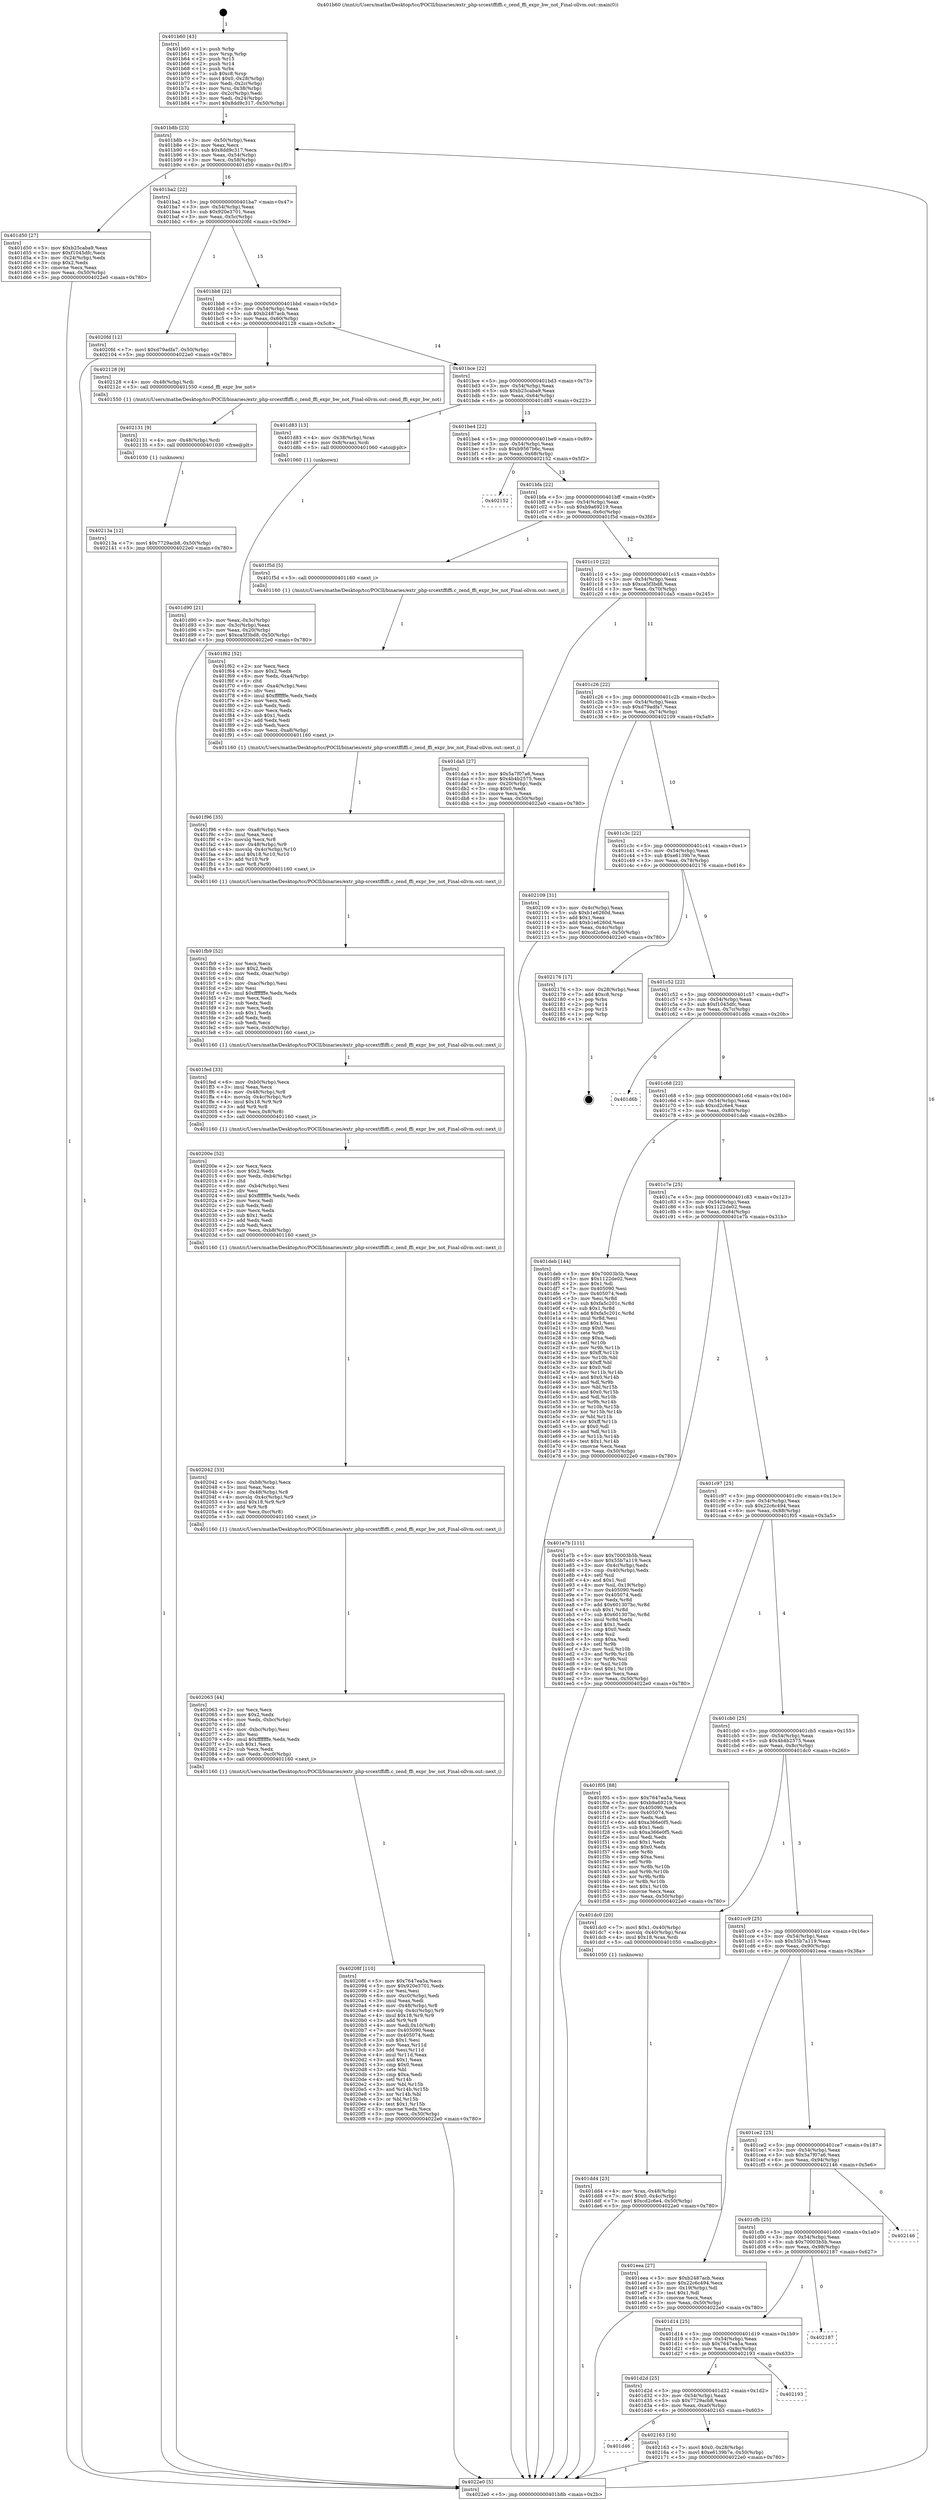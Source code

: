 digraph "0x401b60" {
  label = "0x401b60 (/mnt/c/Users/mathe/Desktop/tcc/POCII/binaries/extr_php-srcextffiffi.c_zend_ffi_expr_bw_not_Final-ollvm.out::main(0))"
  labelloc = "t"
  node[shape=record]

  Entry [label="",width=0.3,height=0.3,shape=circle,fillcolor=black,style=filled]
  "0x401b8b" [label="{
     0x401b8b [23]\l
     | [instrs]\l
     &nbsp;&nbsp;0x401b8b \<+3\>: mov -0x50(%rbp),%eax\l
     &nbsp;&nbsp;0x401b8e \<+2\>: mov %eax,%ecx\l
     &nbsp;&nbsp;0x401b90 \<+6\>: sub $0x8dd9c317,%ecx\l
     &nbsp;&nbsp;0x401b96 \<+3\>: mov %eax,-0x54(%rbp)\l
     &nbsp;&nbsp;0x401b99 \<+3\>: mov %ecx,-0x58(%rbp)\l
     &nbsp;&nbsp;0x401b9c \<+6\>: je 0000000000401d50 \<main+0x1f0\>\l
  }"]
  "0x401d50" [label="{
     0x401d50 [27]\l
     | [instrs]\l
     &nbsp;&nbsp;0x401d50 \<+5\>: mov $0xb25caba9,%eax\l
     &nbsp;&nbsp;0x401d55 \<+5\>: mov $0xf1045dfc,%ecx\l
     &nbsp;&nbsp;0x401d5a \<+3\>: mov -0x24(%rbp),%edx\l
     &nbsp;&nbsp;0x401d5d \<+3\>: cmp $0x2,%edx\l
     &nbsp;&nbsp;0x401d60 \<+3\>: cmovne %ecx,%eax\l
     &nbsp;&nbsp;0x401d63 \<+3\>: mov %eax,-0x50(%rbp)\l
     &nbsp;&nbsp;0x401d66 \<+5\>: jmp 00000000004022e0 \<main+0x780\>\l
  }"]
  "0x401ba2" [label="{
     0x401ba2 [22]\l
     | [instrs]\l
     &nbsp;&nbsp;0x401ba2 \<+5\>: jmp 0000000000401ba7 \<main+0x47\>\l
     &nbsp;&nbsp;0x401ba7 \<+3\>: mov -0x54(%rbp),%eax\l
     &nbsp;&nbsp;0x401baa \<+5\>: sub $0x920e3701,%eax\l
     &nbsp;&nbsp;0x401baf \<+3\>: mov %eax,-0x5c(%rbp)\l
     &nbsp;&nbsp;0x401bb2 \<+6\>: je 00000000004020fd \<main+0x59d\>\l
  }"]
  "0x4022e0" [label="{
     0x4022e0 [5]\l
     | [instrs]\l
     &nbsp;&nbsp;0x4022e0 \<+5\>: jmp 0000000000401b8b \<main+0x2b\>\l
  }"]
  "0x401b60" [label="{
     0x401b60 [43]\l
     | [instrs]\l
     &nbsp;&nbsp;0x401b60 \<+1\>: push %rbp\l
     &nbsp;&nbsp;0x401b61 \<+3\>: mov %rsp,%rbp\l
     &nbsp;&nbsp;0x401b64 \<+2\>: push %r15\l
     &nbsp;&nbsp;0x401b66 \<+2\>: push %r14\l
     &nbsp;&nbsp;0x401b68 \<+1\>: push %rbx\l
     &nbsp;&nbsp;0x401b69 \<+7\>: sub $0xc8,%rsp\l
     &nbsp;&nbsp;0x401b70 \<+7\>: movl $0x0,-0x28(%rbp)\l
     &nbsp;&nbsp;0x401b77 \<+3\>: mov %edi,-0x2c(%rbp)\l
     &nbsp;&nbsp;0x401b7a \<+4\>: mov %rsi,-0x38(%rbp)\l
     &nbsp;&nbsp;0x401b7e \<+3\>: mov -0x2c(%rbp),%edi\l
     &nbsp;&nbsp;0x401b81 \<+3\>: mov %edi,-0x24(%rbp)\l
     &nbsp;&nbsp;0x401b84 \<+7\>: movl $0x8dd9c317,-0x50(%rbp)\l
  }"]
  Exit [label="",width=0.3,height=0.3,shape=circle,fillcolor=black,style=filled,peripheries=2]
  "0x4020fd" [label="{
     0x4020fd [12]\l
     | [instrs]\l
     &nbsp;&nbsp;0x4020fd \<+7\>: movl $0xd79adfa7,-0x50(%rbp)\l
     &nbsp;&nbsp;0x402104 \<+5\>: jmp 00000000004022e0 \<main+0x780\>\l
  }"]
  "0x401bb8" [label="{
     0x401bb8 [22]\l
     | [instrs]\l
     &nbsp;&nbsp;0x401bb8 \<+5\>: jmp 0000000000401bbd \<main+0x5d\>\l
     &nbsp;&nbsp;0x401bbd \<+3\>: mov -0x54(%rbp),%eax\l
     &nbsp;&nbsp;0x401bc0 \<+5\>: sub $0xb2487acb,%eax\l
     &nbsp;&nbsp;0x401bc5 \<+3\>: mov %eax,-0x60(%rbp)\l
     &nbsp;&nbsp;0x401bc8 \<+6\>: je 0000000000402128 \<main+0x5c8\>\l
  }"]
  "0x401d46" [label="{
     0x401d46\l
  }", style=dashed]
  "0x402128" [label="{
     0x402128 [9]\l
     | [instrs]\l
     &nbsp;&nbsp;0x402128 \<+4\>: mov -0x48(%rbp),%rdi\l
     &nbsp;&nbsp;0x40212c \<+5\>: call 0000000000401550 \<zend_ffi_expr_bw_not\>\l
     | [calls]\l
     &nbsp;&nbsp;0x401550 \{1\} (/mnt/c/Users/mathe/Desktop/tcc/POCII/binaries/extr_php-srcextffiffi.c_zend_ffi_expr_bw_not_Final-ollvm.out::zend_ffi_expr_bw_not)\l
  }"]
  "0x401bce" [label="{
     0x401bce [22]\l
     | [instrs]\l
     &nbsp;&nbsp;0x401bce \<+5\>: jmp 0000000000401bd3 \<main+0x73\>\l
     &nbsp;&nbsp;0x401bd3 \<+3\>: mov -0x54(%rbp),%eax\l
     &nbsp;&nbsp;0x401bd6 \<+5\>: sub $0xb25caba9,%eax\l
     &nbsp;&nbsp;0x401bdb \<+3\>: mov %eax,-0x64(%rbp)\l
     &nbsp;&nbsp;0x401bde \<+6\>: je 0000000000401d83 \<main+0x223\>\l
  }"]
  "0x402163" [label="{
     0x402163 [19]\l
     | [instrs]\l
     &nbsp;&nbsp;0x402163 \<+7\>: movl $0x0,-0x28(%rbp)\l
     &nbsp;&nbsp;0x40216a \<+7\>: movl $0xe6139b7e,-0x50(%rbp)\l
     &nbsp;&nbsp;0x402171 \<+5\>: jmp 00000000004022e0 \<main+0x780\>\l
  }"]
  "0x401d83" [label="{
     0x401d83 [13]\l
     | [instrs]\l
     &nbsp;&nbsp;0x401d83 \<+4\>: mov -0x38(%rbp),%rax\l
     &nbsp;&nbsp;0x401d87 \<+4\>: mov 0x8(%rax),%rdi\l
     &nbsp;&nbsp;0x401d8b \<+5\>: call 0000000000401060 \<atoi@plt\>\l
     | [calls]\l
     &nbsp;&nbsp;0x401060 \{1\} (unknown)\l
  }"]
  "0x401be4" [label="{
     0x401be4 [22]\l
     | [instrs]\l
     &nbsp;&nbsp;0x401be4 \<+5\>: jmp 0000000000401be9 \<main+0x89\>\l
     &nbsp;&nbsp;0x401be9 \<+3\>: mov -0x54(%rbp),%eax\l
     &nbsp;&nbsp;0x401bec \<+5\>: sub $0xb9567b6c,%eax\l
     &nbsp;&nbsp;0x401bf1 \<+3\>: mov %eax,-0x68(%rbp)\l
     &nbsp;&nbsp;0x401bf4 \<+6\>: je 0000000000402152 \<main+0x5f2\>\l
  }"]
  "0x401d90" [label="{
     0x401d90 [21]\l
     | [instrs]\l
     &nbsp;&nbsp;0x401d90 \<+3\>: mov %eax,-0x3c(%rbp)\l
     &nbsp;&nbsp;0x401d93 \<+3\>: mov -0x3c(%rbp),%eax\l
     &nbsp;&nbsp;0x401d96 \<+3\>: mov %eax,-0x20(%rbp)\l
     &nbsp;&nbsp;0x401d99 \<+7\>: movl $0xca5f3bd8,-0x50(%rbp)\l
     &nbsp;&nbsp;0x401da0 \<+5\>: jmp 00000000004022e0 \<main+0x780\>\l
  }"]
  "0x401d2d" [label="{
     0x401d2d [25]\l
     | [instrs]\l
     &nbsp;&nbsp;0x401d2d \<+5\>: jmp 0000000000401d32 \<main+0x1d2\>\l
     &nbsp;&nbsp;0x401d32 \<+3\>: mov -0x54(%rbp),%eax\l
     &nbsp;&nbsp;0x401d35 \<+5\>: sub $0x7729acb8,%eax\l
     &nbsp;&nbsp;0x401d3a \<+6\>: mov %eax,-0xa0(%rbp)\l
     &nbsp;&nbsp;0x401d40 \<+6\>: je 0000000000402163 \<main+0x603\>\l
  }"]
  "0x402152" [label="{
     0x402152\l
  }", style=dashed]
  "0x401bfa" [label="{
     0x401bfa [22]\l
     | [instrs]\l
     &nbsp;&nbsp;0x401bfa \<+5\>: jmp 0000000000401bff \<main+0x9f\>\l
     &nbsp;&nbsp;0x401bff \<+3\>: mov -0x54(%rbp),%eax\l
     &nbsp;&nbsp;0x401c02 \<+5\>: sub $0xb9a69219,%eax\l
     &nbsp;&nbsp;0x401c07 \<+3\>: mov %eax,-0x6c(%rbp)\l
     &nbsp;&nbsp;0x401c0a \<+6\>: je 0000000000401f5d \<main+0x3fd\>\l
  }"]
  "0x402193" [label="{
     0x402193\l
  }", style=dashed]
  "0x401f5d" [label="{
     0x401f5d [5]\l
     | [instrs]\l
     &nbsp;&nbsp;0x401f5d \<+5\>: call 0000000000401160 \<next_i\>\l
     | [calls]\l
     &nbsp;&nbsp;0x401160 \{1\} (/mnt/c/Users/mathe/Desktop/tcc/POCII/binaries/extr_php-srcextffiffi.c_zend_ffi_expr_bw_not_Final-ollvm.out::next_i)\l
  }"]
  "0x401c10" [label="{
     0x401c10 [22]\l
     | [instrs]\l
     &nbsp;&nbsp;0x401c10 \<+5\>: jmp 0000000000401c15 \<main+0xb5\>\l
     &nbsp;&nbsp;0x401c15 \<+3\>: mov -0x54(%rbp),%eax\l
     &nbsp;&nbsp;0x401c18 \<+5\>: sub $0xca5f3bd8,%eax\l
     &nbsp;&nbsp;0x401c1d \<+3\>: mov %eax,-0x70(%rbp)\l
     &nbsp;&nbsp;0x401c20 \<+6\>: je 0000000000401da5 \<main+0x245\>\l
  }"]
  "0x401d14" [label="{
     0x401d14 [25]\l
     | [instrs]\l
     &nbsp;&nbsp;0x401d14 \<+5\>: jmp 0000000000401d19 \<main+0x1b9\>\l
     &nbsp;&nbsp;0x401d19 \<+3\>: mov -0x54(%rbp),%eax\l
     &nbsp;&nbsp;0x401d1c \<+5\>: sub $0x7647ea5a,%eax\l
     &nbsp;&nbsp;0x401d21 \<+6\>: mov %eax,-0x9c(%rbp)\l
     &nbsp;&nbsp;0x401d27 \<+6\>: je 0000000000402193 \<main+0x633\>\l
  }"]
  "0x401da5" [label="{
     0x401da5 [27]\l
     | [instrs]\l
     &nbsp;&nbsp;0x401da5 \<+5\>: mov $0x5a7f07a6,%eax\l
     &nbsp;&nbsp;0x401daa \<+5\>: mov $0x4b4b2575,%ecx\l
     &nbsp;&nbsp;0x401daf \<+3\>: mov -0x20(%rbp),%edx\l
     &nbsp;&nbsp;0x401db2 \<+3\>: cmp $0x0,%edx\l
     &nbsp;&nbsp;0x401db5 \<+3\>: cmove %ecx,%eax\l
     &nbsp;&nbsp;0x401db8 \<+3\>: mov %eax,-0x50(%rbp)\l
     &nbsp;&nbsp;0x401dbb \<+5\>: jmp 00000000004022e0 \<main+0x780\>\l
  }"]
  "0x401c26" [label="{
     0x401c26 [22]\l
     | [instrs]\l
     &nbsp;&nbsp;0x401c26 \<+5\>: jmp 0000000000401c2b \<main+0xcb\>\l
     &nbsp;&nbsp;0x401c2b \<+3\>: mov -0x54(%rbp),%eax\l
     &nbsp;&nbsp;0x401c2e \<+5\>: sub $0xd79adfa7,%eax\l
     &nbsp;&nbsp;0x401c33 \<+3\>: mov %eax,-0x74(%rbp)\l
     &nbsp;&nbsp;0x401c36 \<+6\>: je 0000000000402109 \<main+0x5a9\>\l
  }"]
  "0x402187" [label="{
     0x402187\l
  }", style=dashed]
  "0x402109" [label="{
     0x402109 [31]\l
     | [instrs]\l
     &nbsp;&nbsp;0x402109 \<+3\>: mov -0x4c(%rbp),%eax\l
     &nbsp;&nbsp;0x40210c \<+5\>: sub $0xb1e6260d,%eax\l
     &nbsp;&nbsp;0x402111 \<+3\>: add $0x1,%eax\l
     &nbsp;&nbsp;0x402114 \<+5\>: add $0xb1e6260d,%eax\l
     &nbsp;&nbsp;0x402119 \<+3\>: mov %eax,-0x4c(%rbp)\l
     &nbsp;&nbsp;0x40211c \<+7\>: movl $0xcd2c6e4,-0x50(%rbp)\l
     &nbsp;&nbsp;0x402123 \<+5\>: jmp 00000000004022e0 \<main+0x780\>\l
  }"]
  "0x401c3c" [label="{
     0x401c3c [22]\l
     | [instrs]\l
     &nbsp;&nbsp;0x401c3c \<+5\>: jmp 0000000000401c41 \<main+0xe1\>\l
     &nbsp;&nbsp;0x401c41 \<+3\>: mov -0x54(%rbp),%eax\l
     &nbsp;&nbsp;0x401c44 \<+5\>: sub $0xe6139b7e,%eax\l
     &nbsp;&nbsp;0x401c49 \<+3\>: mov %eax,-0x78(%rbp)\l
     &nbsp;&nbsp;0x401c4c \<+6\>: je 0000000000402176 \<main+0x616\>\l
  }"]
  "0x401cfb" [label="{
     0x401cfb [25]\l
     | [instrs]\l
     &nbsp;&nbsp;0x401cfb \<+5\>: jmp 0000000000401d00 \<main+0x1a0\>\l
     &nbsp;&nbsp;0x401d00 \<+3\>: mov -0x54(%rbp),%eax\l
     &nbsp;&nbsp;0x401d03 \<+5\>: sub $0x70003b5b,%eax\l
     &nbsp;&nbsp;0x401d08 \<+6\>: mov %eax,-0x98(%rbp)\l
     &nbsp;&nbsp;0x401d0e \<+6\>: je 0000000000402187 \<main+0x627\>\l
  }"]
  "0x402176" [label="{
     0x402176 [17]\l
     | [instrs]\l
     &nbsp;&nbsp;0x402176 \<+3\>: mov -0x28(%rbp),%eax\l
     &nbsp;&nbsp;0x402179 \<+7\>: add $0xc8,%rsp\l
     &nbsp;&nbsp;0x402180 \<+1\>: pop %rbx\l
     &nbsp;&nbsp;0x402181 \<+2\>: pop %r14\l
     &nbsp;&nbsp;0x402183 \<+2\>: pop %r15\l
     &nbsp;&nbsp;0x402185 \<+1\>: pop %rbp\l
     &nbsp;&nbsp;0x402186 \<+1\>: ret\l
  }"]
  "0x401c52" [label="{
     0x401c52 [22]\l
     | [instrs]\l
     &nbsp;&nbsp;0x401c52 \<+5\>: jmp 0000000000401c57 \<main+0xf7\>\l
     &nbsp;&nbsp;0x401c57 \<+3\>: mov -0x54(%rbp),%eax\l
     &nbsp;&nbsp;0x401c5a \<+5\>: sub $0xf1045dfc,%eax\l
     &nbsp;&nbsp;0x401c5f \<+3\>: mov %eax,-0x7c(%rbp)\l
     &nbsp;&nbsp;0x401c62 \<+6\>: je 0000000000401d6b \<main+0x20b\>\l
  }"]
  "0x402146" [label="{
     0x402146\l
  }", style=dashed]
  "0x401d6b" [label="{
     0x401d6b\l
  }", style=dashed]
  "0x401c68" [label="{
     0x401c68 [22]\l
     | [instrs]\l
     &nbsp;&nbsp;0x401c68 \<+5\>: jmp 0000000000401c6d \<main+0x10d\>\l
     &nbsp;&nbsp;0x401c6d \<+3\>: mov -0x54(%rbp),%eax\l
     &nbsp;&nbsp;0x401c70 \<+5\>: sub $0xcd2c6e4,%eax\l
     &nbsp;&nbsp;0x401c75 \<+3\>: mov %eax,-0x80(%rbp)\l
     &nbsp;&nbsp;0x401c78 \<+6\>: je 0000000000401deb \<main+0x28b\>\l
  }"]
  "0x40213a" [label="{
     0x40213a [12]\l
     | [instrs]\l
     &nbsp;&nbsp;0x40213a \<+7\>: movl $0x7729acb8,-0x50(%rbp)\l
     &nbsp;&nbsp;0x402141 \<+5\>: jmp 00000000004022e0 \<main+0x780\>\l
  }"]
  "0x401deb" [label="{
     0x401deb [144]\l
     | [instrs]\l
     &nbsp;&nbsp;0x401deb \<+5\>: mov $0x70003b5b,%eax\l
     &nbsp;&nbsp;0x401df0 \<+5\>: mov $0x1122de02,%ecx\l
     &nbsp;&nbsp;0x401df5 \<+2\>: mov $0x1,%dl\l
     &nbsp;&nbsp;0x401df7 \<+7\>: mov 0x405090,%esi\l
     &nbsp;&nbsp;0x401dfe \<+7\>: mov 0x405074,%edi\l
     &nbsp;&nbsp;0x401e05 \<+3\>: mov %esi,%r8d\l
     &nbsp;&nbsp;0x401e08 \<+7\>: sub $0xfa5c201c,%r8d\l
     &nbsp;&nbsp;0x401e0f \<+4\>: sub $0x1,%r8d\l
     &nbsp;&nbsp;0x401e13 \<+7\>: add $0xfa5c201c,%r8d\l
     &nbsp;&nbsp;0x401e1a \<+4\>: imul %r8d,%esi\l
     &nbsp;&nbsp;0x401e1e \<+3\>: and $0x1,%esi\l
     &nbsp;&nbsp;0x401e21 \<+3\>: cmp $0x0,%esi\l
     &nbsp;&nbsp;0x401e24 \<+4\>: sete %r9b\l
     &nbsp;&nbsp;0x401e28 \<+3\>: cmp $0xa,%edi\l
     &nbsp;&nbsp;0x401e2b \<+4\>: setl %r10b\l
     &nbsp;&nbsp;0x401e2f \<+3\>: mov %r9b,%r11b\l
     &nbsp;&nbsp;0x401e32 \<+4\>: xor $0xff,%r11b\l
     &nbsp;&nbsp;0x401e36 \<+3\>: mov %r10b,%bl\l
     &nbsp;&nbsp;0x401e39 \<+3\>: xor $0xff,%bl\l
     &nbsp;&nbsp;0x401e3c \<+3\>: xor $0x0,%dl\l
     &nbsp;&nbsp;0x401e3f \<+3\>: mov %r11b,%r14b\l
     &nbsp;&nbsp;0x401e42 \<+4\>: and $0x0,%r14b\l
     &nbsp;&nbsp;0x401e46 \<+3\>: and %dl,%r9b\l
     &nbsp;&nbsp;0x401e49 \<+3\>: mov %bl,%r15b\l
     &nbsp;&nbsp;0x401e4c \<+4\>: and $0x0,%r15b\l
     &nbsp;&nbsp;0x401e50 \<+3\>: and %dl,%r10b\l
     &nbsp;&nbsp;0x401e53 \<+3\>: or %r9b,%r14b\l
     &nbsp;&nbsp;0x401e56 \<+3\>: or %r10b,%r15b\l
     &nbsp;&nbsp;0x401e59 \<+3\>: xor %r15b,%r14b\l
     &nbsp;&nbsp;0x401e5c \<+3\>: or %bl,%r11b\l
     &nbsp;&nbsp;0x401e5f \<+4\>: xor $0xff,%r11b\l
     &nbsp;&nbsp;0x401e63 \<+3\>: or $0x0,%dl\l
     &nbsp;&nbsp;0x401e66 \<+3\>: and %dl,%r11b\l
     &nbsp;&nbsp;0x401e69 \<+3\>: or %r11b,%r14b\l
     &nbsp;&nbsp;0x401e6c \<+4\>: test $0x1,%r14b\l
     &nbsp;&nbsp;0x401e70 \<+3\>: cmovne %ecx,%eax\l
     &nbsp;&nbsp;0x401e73 \<+3\>: mov %eax,-0x50(%rbp)\l
     &nbsp;&nbsp;0x401e76 \<+5\>: jmp 00000000004022e0 \<main+0x780\>\l
  }"]
  "0x401c7e" [label="{
     0x401c7e [25]\l
     | [instrs]\l
     &nbsp;&nbsp;0x401c7e \<+5\>: jmp 0000000000401c83 \<main+0x123\>\l
     &nbsp;&nbsp;0x401c83 \<+3\>: mov -0x54(%rbp),%eax\l
     &nbsp;&nbsp;0x401c86 \<+5\>: sub $0x1122de02,%eax\l
     &nbsp;&nbsp;0x401c8b \<+6\>: mov %eax,-0x84(%rbp)\l
     &nbsp;&nbsp;0x401c91 \<+6\>: je 0000000000401e7b \<main+0x31b\>\l
  }"]
  "0x402131" [label="{
     0x402131 [9]\l
     | [instrs]\l
     &nbsp;&nbsp;0x402131 \<+4\>: mov -0x48(%rbp),%rdi\l
     &nbsp;&nbsp;0x402135 \<+5\>: call 0000000000401030 \<free@plt\>\l
     | [calls]\l
     &nbsp;&nbsp;0x401030 \{1\} (unknown)\l
  }"]
  "0x401e7b" [label="{
     0x401e7b [111]\l
     | [instrs]\l
     &nbsp;&nbsp;0x401e7b \<+5\>: mov $0x70003b5b,%eax\l
     &nbsp;&nbsp;0x401e80 \<+5\>: mov $0x55b7a119,%ecx\l
     &nbsp;&nbsp;0x401e85 \<+3\>: mov -0x4c(%rbp),%edx\l
     &nbsp;&nbsp;0x401e88 \<+3\>: cmp -0x40(%rbp),%edx\l
     &nbsp;&nbsp;0x401e8b \<+4\>: setl %sil\l
     &nbsp;&nbsp;0x401e8f \<+4\>: and $0x1,%sil\l
     &nbsp;&nbsp;0x401e93 \<+4\>: mov %sil,-0x19(%rbp)\l
     &nbsp;&nbsp;0x401e97 \<+7\>: mov 0x405090,%edx\l
     &nbsp;&nbsp;0x401e9e \<+7\>: mov 0x405074,%edi\l
     &nbsp;&nbsp;0x401ea5 \<+3\>: mov %edx,%r8d\l
     &nbsp;&nbsp;0x401ea8 \<+7\>: add $0x601307bc,%r8d\l
     &nbsp;&nbsp;0x401eaf \<+4\>: sub $0x1,%r8d\l
     &nbsp;&nbsp;0x401eb3 \<+7\>: sub $0x601307bc,%r8d\l
     &nbsp;&nbsp;0x401eba \<+4\>: imul %r8d,%edx\l
     &nbsp;&nbsp;0x401ebe \<+3\>: and $0x1,%edx\l
     &nbsp;&nbsp;0x401ec1 \<+3\>: cmp $0x0,%edx\l
     &nbsp;&nbsp;0x401ec4 \<+4\>: sete %sil\l
     &nbsp;&nbsp;0x401ec8 \<+3\>: cmp $0xa,%edi\l
     &nbsp;&nbsp;0x401ecb \<+4\>: setl %r9b\l
     &nbsp;&nbsp;0x401ecf \<+3\>: mov %sil,%r10b\l
     &nbsp;&nbsp;0x401ed2 \<+3\>: and %r9b,%r10b\l
     &nbsp;&nbsp;0x401ed5 \<+3\>: xor %r9b,%sil\l
     &nbsp;&nbsp;0x401ed8 \<+3\>: or %sil,%r10b\l
     &nbsp;&nbsp;0x401edb \<+4\>: test $0x1,%r10b\l
     &nbsp;&nbsp;0x401edf \<+3\>: cmovne %ecx,%eax\l
     &nbsp;&nbsp;0x401ee2 \<+3\>: mov %eax,-0x50(%rbp)\l
     &nbsp;&nbsp;0x401ee5 \<+5\>: jmp 00000000004022e0 \<main+0x780\>\l
  }"]
  "0x401c97" [label="{
     0x401c97 [25]\l
     | [instrs]\l
     &nbsp;&nbsp;0x401c97 \<+5\>: jmp 0000000000401c9c \<main+0x13c\>\l
     &nbsp;&nbsp;0x401c9c \<+3\>: mov -0x54(%rbp),%eax\l
     &nbsp;&nbsp;0x401c9f \<+5\>: sub $0x22c6c494,%eax\l
     &nbsp;&nbsp;0x401ca4 \<+6\>: mov %eax,-0x88(%rbp)\l
     &nbsp;&nbsp;0x401caa \<+6\>: je 0000000000401f05 \<main+0x3a5\>\l
  }"]
  "0x40208f" [label="{
     0x40208f [110]\l
     | [instrs]\l
     &nbsp;&nbsp;0x40208f \<+5\>: mov $0x7647ea5a,%ecx\l
     &nbsp;&nbsp;0x402094 \<+5\>: mov $0x920e3701,%edx\l
     &nbsp;&nbsp;0x402099 \<+2\>: xor %esi,%esi\l
     &nbsp;&nbsp;0x40209b \<+6\>: mov -0xc0(%rbp),%edi\l
     &nbsp;&nbsp;0x4020a1 \<+3\>: imul %eax,%edi\l
     &nbsp;&nbsp;0x4020a4 \<+4\>: mov -0x48(%rbp),%r8\l
     &nbsp;&nbsp;0x4020a8 \<+4\>: movslq -0x4c(%rbp),%r9\l
     &nbsp;&nbsp;0x4020ac \<+4\>: imul $0x18,%r9,%r9\l
     &nbsp;&nbsp;0x4020b0 \<+3\>: add %r9,%r8\l
     &nbsp;&nbsp;0x4020b3 \<+4\>: mov %edi,0x10(%r8)\l
     &nbsp;&nbsp;0x4020b7 \<+7\>: mov 0x405090,%eax\l
     &nbsp;&nbsp;0x4020be \<+7\>: mov 0x405074,%edi\l
     &nbsp;&nbsp;0x4020c5 \<+3\>: sub $0x1,%esi\l
     &nbsp;&nbsp;0x4020c8 \<+3\>: mov %eax,%r11d\l
     &nbsp;&nbsp;0x4020cb \<+3\>: add %esi,%r11d\l
     &nbsp;&nbsp;0x4020ce \<+4\>: imul %r11d,%eax\l
     &nbsp;&nbsp;0x4020d2 \<+3\>: and $0x1,%eax\l
     &nbsp;&nbsp;0x4020d5 \<+3\>: cmp $0x0,%eax\l
     &nbsp;&nbsp;0x4020d8 \<+3\>: sete %bl\l
     &nbsp;&nbsp;0x4020db \<+3\>: cmp $0xa,%edi\l
     &nbsp;&nbsp;0x4020de \<+4\>: setl %r14b\l
     &nbsp;&nbsp;0x4020e2 \<+3\>: mov %bl,%r15b\l
     &nbsp;&nbsp;0x4020e5 \<+3\>: and %r14b,%r15b\l
     &nbsp;&nbsp;0x4020e8 \<+3\>: xor %r14b,%bl\l
     &nbsp;&nbsp;0x4020eb \<+3\>: or %bl,%r15b\l
     &nbsp;&nbsp;0x4020ee \<+4\>: test $0x1,%r15b\l
     &nbsp;&nbsp;0x4020f2 \<+3\>: cmovne %edx,%ecx\l
     &nbsp;&nbsp;0x4020f5 \<+3\>: mov %ecx,-0x50(%rbp)\l
     &nbsp;&nbsp;0x4020f8 \<+5\>: jmp 00000000004022e0 \<main+0x780\>\l
  }"]
  "0x401f05" [label="{
     0x401f05 [88]\l
     | [instrs]\l
     &nbsp;&nbsp;0x401f05 \<+5\>: mov $0x7647ea5a,%eax\l
     &nbsp;&nbsp;0x401f0a \<+5\>: mov $0xb9a69219,%ecx\l
     &nbsp;&nbsp;0x401f0f \<+7\>: mov 0x405090,%edx\l
     &nbsp;&nbsp;0x401f16 \<+7\>: mov 0x405074,%esi\l
     &nbsp;&nbsp;0x401f1d \<+2\>: mov %edx,%edi\l
     &nbsp;&nbsp;0x401f1f \<+6\>: add $0xa366e0f5,%edi\l
     &nbsp;&nbsp;0x401f25 \<+3\>: sub $0x1,%edi\l
     &nbsp;&nbsp;0x401f28 \<+6\>: sub $0xa366e0f5,%edi\l
     &nbsp;&nbsp;0x401f2e \<+3\>: imul %edi,%edx\l
     &nbsp;&nbsp;0x401f31 \<+3\>: and $0x1,%edx\l
     &nbsp;&nbsp;0x401f34 \<+3\>: cmp $0x0,%edx\l
     &nbsp;&nbsp;0x401f37 \<+4\>: sete %r8b\l
     &nbsp;&nbsp;0x401f3b \<+3\>: cmp $0xa,%esi\l
     &nbsp;&nbsp;0x401f3e \<+4\>: setl %r9b\l
     &nbsp;&nbsp;0x401f42 \<+3\>: mov %r8b,%r10b\l
     &nbsp;&nbsp;0x401f45 \<+3\>: and %r9b,%r10b\l
     &nbsp;&nbsp;0x401f48 \<+3\>: xor %r9b,%r8b\l
     &nbsp;&nbsp;0x401f4b \<+3\>: or %r8b,%r10b\l
     &nbsp;&nbsp;0x401f4e \<+4\>: test $0x1,%r10b\l
     &nbsp;&nbsp;0x401f52 \<+3\>: cmovne %ecx,%eax\l
     &nbsp;&nbsp;0x401f55 \<+3\>: mov %eax,-0x50(%rbp)\l
     &nbsp;&nbsp;0x401f58 \<+5\>: jmp 00000000004022e0 \<main+0x780\>\l
  }"]
  "0x401cb0" [label="{
     0x401cb0 [25]\l
     | [instrs]\l
     &nbsp;&nbsp;0x401cb0 \<+5\>: jmp 0000000000401cb5 \<main+0x155\>\l
     &nbsp;&nbsp;0x401cb5 \<+3\>: mov -0x54(%rbp),%eax\l
     &nbsp;&nbsp;0x401cb8 \<+5\>: sub $0x4b4b2575,%eax\l
     &nbsp;&nbsp;0x401cbd \<+6\>: mov %eax,-0x8c(%rbp)\l
     &nbsp;&nbsp;0x401cc3 \<+6\>: je 0000000000401dc0 \<main+0x260\>\l
  }"]
  "0x402063" [label="{
     0x402063 [44]\l
     | [instrs]\l
     &nbsp;&nbsp;0x402063 \<+2\>: xor %ecx,%ecx\l
     &nbsp;&nbsp;0x402065 \<+5\>: mov $0x2,%edx\l
     &nbsp;&nbsp;0x40206a \<+6\>: mov %edx,-0xbc(%rbp)\l
     &nbsp;&nbsp;0x402070 \<+1\>: cltd\l
     &nbsp;&nbsp;0x402071 \<+6\>: mov -0xbc(%rbp),%esi\l
     &nbsp;&nbsp;0x402077 \<+2\>: idiv %esi\l
     &nbsp;&nbsp;0x402079 \<+6\>: imul $0xfffffffe,%edx,%edx\l
     &nbsp;&nbsp;0x40207f \<+3\>: sub $0x1,%ecx\l
     &nbsp;&nbsp;0x402082 \<+2\>: sub %ecx,%edx\l
     &nbsp;&nbsp;0x402084 \<+6\>: mov %edx,-0xc0(%rbp)\l
     &nbsp;&nbsp;0x40208a \<+5\>: call 0000000000401160 \<next_i\>\l
     | [calls]\l
     &nbsp;&nbsp;0x401160 \{1\} (/mnt/c/Users/mathe/Desktop/tcc/POCII/binaries/extr_php-srcextffiffi.c_zend_ffi_expr_bw_not_Final-ollvm.out::next_i)\l
  }"]
  "0x401dc0" [label="{
     0x401dc0 [20]\l
     | [instrs]\l
     &nbsp;&nbsp;0x401dc0 \<+7\>: movl $0x1,-0x40(%rbp)\l
     &nbsp;&nbsp;0x401dc7 \<+4\>: movslq -0x40(%rbp),%rax\l
     &nbsp;&nbsp;0x401dcb \<+4\>: imul $0x18,%rax,%rdi\l
     &nbsp;&nbsp;0x401dcf \<+5\>: call 0000000000401050 \<malloc@plt\>\l
     | [calls]\l
     &nbsp;&nbsp;0x401050 \{1\} (unknown)\l
  }"]
  "0x401cc9" [label="{
     0x401cc9 [25]\l
     | [instrs]\l
     &nbsp;&nbsp;0x401cc9 \<+5\>: jmp 0000000000401cce \<main+0x16e\>\l
     &nbsp;&nbsp;0x401cce \<+3\>: mov -0x54(%rbp),%eax\l
     &nbsp;&nbsp;0x401cd1 \<+5\>: sub $0x55b7a119,%eax\l
     &nbsp;&nbsp;0x401cd6 \<+6\>: mov %eax,-0x90(%rbp)\l
     &nbsp;&nbsp;0x401cdc \<+6\>: je 0000000000401eea \<main+0x38a\>\l
  }"]
  "0x401dd4" [label="{
     0x401dd4 [23]\l
     | [instrs]\l
     &nbsp;&nbsp;0x401dd4 \<+4\>: mov %rax,-0x48(%rbp)\l
     &nbsp;&nbsp;0x401dd8 \<+7\>: movl $0x0,-0x4c(%rbp)\l
     &nbsp;&nbsp;0x401ddf \<+7\>: movl $0xcd2c6e4,-0x50(%rbp)\l
     &nbsp;&nbsp;0x401de6 \<+5\>: jmp 00000000004022e0 \<main+0x780\>\l
  }"]
  "0x402042" [label="{
     0x402042 [33]\l
     | [instrs]\l
     &nbsp;&nbsp;0x402042 \<+6\>: mov -0xb8(%rbp),%ecx\l
     &nbsp;&nbsp;0x402048 \<+3\>: imul %eax,%ecx\l
     &nbsp;&nbsp;0x40204b \<+4\>: mov -0x48(%rbp),%r8\l
     &nbsp;&nbsp;0x40204f \<+4\>: movslq -0x4c(%rbp),%r9\l
     &nbsp;&nbsp;0x402053 \<+4\>: imul $0x18,%r9,%r9\l
     &nbsp;&nbsp;0x402057 \<+3\>: add %r9,%r8\l
     &nbsp;&nbsp;0x40205a \<+4\>: mov %ecx,0xc(%r8)\l
     &nbsp;&nbsp;0x40205e \<+5\>: call 0000000000401160 \<next_i\>\l
     | [calls]\l
     &nbsp;&nbsp;0x401160 \{1\} (/mnt/c/Users/mathe/Desktop/tcc/POCII/binaries/extr_php-srcextffiffi.c_zend_ffi_expr_bw_not_Final-ollvm.out::next_i)\l
  }"]
  "0x401eea" [label="{
     0x401eea [27]\l
     | [instrs]\l
     &nbsp;&nbsp;0x401eea \<+5\>: mov $0xb2487acb,%eax\l
     &nbsp;&nbsp;0x401eef \<+5\>: mov $0x22c6c494,%ecx\l
     &nbsp;&nbsp;0x401ef4 \<+3\>: mov -0x19(%rbp),%dl\l
     &nbsp;&nbsp;0x401ef7 \<+3\>: test $0x1,%dl\l
     &nbsp;&nbsp;0x401efa \<+3\>: cmovne %ecx,%eax\l
     &nbsp;&nbsp;0x401efd \<+3\>: mov %eax,-0x50(%rbp)\l
     &nbsp;&nbsp;0x401f00 \<+5\>: jmp 00000000004022e0 \<main+0x780\>\l
  }"]
  "0x401ce2" [label="{
     0x401ce2 [25]\l
     | [instrs]\l
     &nbsp;&nbsp;0x401ce2 \<+5\>: jmp 0000000000401ce7 \<main+0x187\>\l
     &nbsp;&nbsp;0x401ce7 \<+3\>: mov -0x54(%rbp),%eax\l
     &nbsp;&nbsp;0x401cea \<+5\>: sub $0x5a7f07a6,%eax\l
     &nbsp;&nbsp;0x401cef \<+6\>: mov %eax,-0x94(%rbp)\l
     &nbsp;&nbsp;0x401cf5 \<+6\>: je 0000000000402146 \<main+0x5e6\>\l
  }"]
  "0x401f62" [label="{
     0x401f62 [52]\l
     | [instrs]\l
     &nbsp;&nbsp;0x401f62 \<+2\>: xor %ecx,%ecx\l
     &nbsp;&nbsp;0x401f64 \<+5\>: mov $0x2,%edx\l
     &nbsp;&nbsp;0x401f69 \<+6\>: mov %edx,-0xa4(%rbp)\l
     &nbsp;&nbsp;0x401f6f \<+1\>: cltd\l
     &nbsp;&nbsp;0x401f70 \<+6\>: mov -0xa4(%rbp),%esi\l
     &nbsp;&nbsp;0x401f76 \<+2\>: idiv %esi\l
     &nbsp;&nbsp;0x401f78 \<+6\>: imul $0xfffffffe,%edx,%edx\l
     &nbsp;&nbsp;0x401f7e \<+2\>: mov %ecx,%edi\l
     &nbsp;&nbsp;0x401f80 \<+2\>: sub %edx,%edi\l
     &nbsp;&nbsp;0x401f82 \<+2\>: mov %ecx,%edx\l
     &nbsp;&nbsp;0x401f84 \<+3\>: sub $0x1,%edx\l
     &nbsp;&nbsp;0x401f87 \<+2\>: add %edx,%edi\l
     &nbsp;&nbsp;0x401f89 \<+2\>: sub %edi,%ecx\l
     &nbsp;&nbsp;0x401f8b \<+6\>: mov %ecx,-0xa8(%rbp)\l
     &nbsp;&nbsp;0x401f91 \<+5\>: call 0000000000401160 \<next_i\>\l
     | [calls]\l
     &nbsp;&nbsp;0x401160 \{1\} (/mnt/c/Users/mathe/Desktop/tcc/POCII/binaries/extr_php-srcextffiffi.c_zend_ffi_expr_bw_not_Final-ollvm.out::next_i)\l
  }"]
  "0x401f96" [label="{
     0x401f96 [35]\l
     | [instrs]\l
     &nbsp;&nbsp;0x401f96 \<+6\>: mov -0xa8(%rbp),%ecx\l
     &nbsp;&nbsp;0x401f9c \<+3\>: imul %eax,%ecx\l
     &nbsp;&nbsp;0x401f9f \<+3\>: movslq %ecx,%r8\l
     &nbsp;&nbsp;0x401fa2 \<+4\>: mov -0x48(%rbp),%r9\l
     &nbsp;&nbsp;0x401fa6 \<+4\>: movslq -0x4c(%rbp),%r10\l
     &nbsp;&nbsp;0x401faa \<+4\>: imul $0x18,%r10,%r10\l
     &nbsp;&nbsp;0x401fae \<+3\>: add %r10,%r9\l
     &nbsp;&nbsp;0x401fb1 \<+3\>: mov %r8,(%r9)\l
     &nbsp;&nbsp;0x401fb4 \<+5\>: call 0000000000401160 \<next_i\>\l
     | [calls]\l
     &nbsp;&nbsp;0x401160 \{1\} (/mnt/c/Users/mathe/Desktop/tcc/POCII/binaries/extr_php-srcextffiffi.c_zend_ffi_expr_bw_not_Final-ollvm.out::next_i)\l
  }"]
  "0x401fb9" [label="{
     0x401fb9 [52]\l
     | [instrs]\l
     &nbsp;&nbsp;0x401fb9 \<+2\>: xor %ecx,%ecx\l
     &nbsp;&nbsp;0x401fbb \<+5\>: mov $0x2,%edx\l
     &nbsp;&nbsp;0x401fc0 \<+6\>: mov %edx,-0xac(%rbp)\l
     &nbsp;&nbsp;0x401fc6 \<+1\>: cltd\l
     &nbsp;&nbsp;0x401fc7 \<+6\>: mov -0xac(%rbp),%esi\l
     &nbsp;&nbsp;0x401fcd \<+2\>: idiv %esi\l
     &nbsp;&nbsp;0x401fcf \<+6\>: imul $0xfffffffe,%edx,%edx\l
     &nbsp;&nbsp;0x401fd5 \<+2\>: mov %ecx,%edi\l
     &nbsp;&nbsp;0x401fd7 \<+2\>: sub %edx,%edi\l
     &nbsp;&nbsp;0x401fd9 \<+2\>: mov %ecx,%edx\l
     &nbsp;&nbsp;0x401fdb \<+3\>: sub $0x1,%edx\l
     &nbsp;&nbsp;0x401fde \<+2\>: add %edx,%edi\l
     &nbsp;&nbsp;0x401fe0 \<+2\>: sub %edi,%ecx\l
     &nbsp;&nbsp;0x401fe2 \<+6\>: mov %ecx,-0xb0(%rbp)\l
     &nbsp;&nbsp;0x401fe8 \<+5\>: call 0000000000401160 \<next_i\>\l
     | [calls]\l
     &nbsp;&nbsp;0x401160 \{1\} (/mnt/c/Users/mathe/Desktop/tcc/POCII/binaries/extr_php-srcextffiffi.c_zend_ffi_expr_bw_not_Final-ollvm.out::next_i)\l
  }"]
  "0x401fed" [label="{
     0x401fed [33]\l
     | [instrs]\l
     &nbsp;&nbsp;0x401fed \<+6\>: mov -0xb0(%rbp),%ecx\l
     &nbsp;&nbsp;0x401ff3 \<+3\>: imul %eax,%ecx\l
     &nbsp;&nbsp;0x401ff6 \<+4\>: mov -0x48(%rbp),%r8\l
     &nbsp;&nbsp;0x401ffa \<+4\>: movslq -0x4c(%rbp),%r9\l
     &nbsp;&nbsp;0x401ffe \<+4\>: imul $0x18,%r9,%r9\l
     &nbsp;&nbsp;0x402002 \<+3\>: add %r9,%r8\l
     &nbsp;&nbsp;0x402005 \<+4\>: mov %ecx,0x8(%r8)\l
     &nbsp;&nbsp;0x402009 \<+5\>: call 0000000000401160 \<next_i\>\l
     | [calls]\l
     &nbsp;&nbsp;0x401160 \{1\} (/mnt/c/Users/mathe/Desktop/tcc/POCII/binaries/extr_php-srcextffiffi.c_zend_ffi_expr_bw_not_Final-ollvm.out::next_i)\l
  }"]
  "0x40200e" [label="{
     0x40200e [52]\l
     | [instrs]\l
     &nbsp;&nbsp;0x40200e \<+2\>: xor %ecx,%ecx\l
     &nbsp;&nbsp;0x402010 \<+5\>: mov $0x2,%edx\l
     &nbsp;&nbsp;0x402015 \<+6\>: mov %edx,-0xb4(%rbp)\l
     &nbsp;&nbsp;0x40201b \<+1\>: cltd\l
     &nbsp;&nbsp;0x40201c \<+6\>: mov -0xb4(%rbp),%esi\l
     &nbsp;&nbsp;0x402022 \<+2\>: idiv %esi\l
     &nbsp;&nbsp;0x402024 \<+6\>: imul $0xfffffffe,%edx,%edx\l
     &nbsp;&nbsp;0x40202a \<+2\>: mov %ecx,%edi\l
     &nbsp;&nbsp;0x40202c \<+2\>: sub %edx,%edi\l
     &nbsp;&nbsp;0x40202e \<+2\>: mov %ecx,%edx\l
     &nbsp;&nbsp;0x402030 \<+3\>: sub $0x1,%edx\l
     &nbsp;&nbsp;0x402033 \<+2\>: add %edx,%edi\l
     &nbsp;&nbsp;0x402035 \<+2\>: sub %edi,%ecx\l
     &nbsp;&nbsp;0x402037 \<+6\>: mov %ecx,-0xb8(%rbp)\l
     &nbsp;&nbsp;0x40203d \<+5\>: call 0000000000401160 \<next_i\>\l
     | [calls]\l
     &nbsp;&nbsp;0x401160 \{1\} (/mnt/c/Users/mathe/Desktop/tcc/POCII/binaries/extr_php-srcextffiffi.c_zend_ffi_expr_bw_not_Final-ollvm.out::next_i)\l
  }"]
  Entry -> "0x401b60" [label=" 1"]
  "0x401b8b" -> "0x401d50" [label=" 1"]
  "0x401b8b" -> "0x401ba2" [label=" 16"]
  "0x401d50" -> "0x4022e0" [label=" 1"]
  "0x401b60" -> "0x401b8b" [label=" 1"]
  "0x4022e0" -> "0x401b8b" [label=" 16"]
  "0x402176" -> Exit [label=" 1"]
  "0x401ba2" -> "0x4020fd" [label=" 1"]
  "0x401ba2" -> "0x401bb8" [label=" 15"]
  "0x402163" -> "0x4022e0" [label=" 1"]
  "0x401bb8" -> "0x402128" [label=" 1"]
  "0x401bb8" -> "0x401bce" [label=" 14"]
  "0x401d2d" -> "0x401d46" [label=" 0"]
  "0x401bce" -> "0x401d83" [label=" 1"]
  "0x401bce" -> "0x401be4" [label=" 13"]
  "0x401d83" -> "0x401d90" [label=" 1"]
  "0x401d90" -> "0x4022e0" [label=" 1"]
  "0x401d2d" -> "0x402163" [label=" 1"]
  "0x401be4" -> "0x402152" [label=" 0"]
  "0x401be4" -> "0x401bfa" [label=" 13"]
  "0x401d14" -> "0x401d2d" [label=" 1"]
  "0x401bfa" -> "0x401f5d" [label=" 1"]
  "0x401bfa" -> "0x401c10" [label=" 12"]
  "0x401d14" -> "0x402193" [label=" 0"]
  "0x401c10" -> "0x401da5" [label=" 1"]
  "0x401c10" -> "0x401c26" [label=" 11"]
  "0x401da5" -> "0x4022e0" [label=" 1"]
  "0x401cfb" -> "0x401d14" [label=" 1"]
  "0x401c26" -> "0x402109" [label=" 1"]
  "0x401c26" -> "0x401c3c" [label=" 10"]
  "0x401cfb" -> "0x402187" [label=" 0"]
  "0x401c3c" -> "0x402176" [label=" 1"]
  "0x401c3c" -> "0x401c52" [label=" 9"]
  "0x401ce2" -> "0x401cfb" [label=" 1"]
  "0x401c52" -> "0x401d6b" [label=" 0"]
  "0x401c52" -> "0x401c68" [label=" 9"]
  "0x401ce2" -> "0x402146" [label=" 0"]
  "0x401c68" -> "0x401deb" [label=" 2"]
  "0x401c68" -> "0x401c7e" [label=" 7"]
  "0x40213a" -> "0x4022e0" [label=" 1"]
  "0x401c7e" -> "0x401e7b" [label=" 2"]
  "0x401c7e" -> "0x401c97" [label=" 5"]
  "0x402131" -> "0x40213a" [label=" 1"]
  "0x401c97" -> "0x401f05" [label=" 1"]
  "0x401c97" -> "0x401cb0" [label=" 4"]
  "0x402128" -> "0x402131" [label=" 1"]
  "0x401cb0" -> "0x401dc0" [label=" 1"]
  "0x401cb0" -> "0x401cc9" [label=" 3"]
  "0x401dc0" -> "0x401dd4" [label=" 1"]
  "0x401dd4" -> "0x4022e0" [label=" 1"]
  "0x401deb" -> "0x4022e0" [label=" 2"]
  "0x401e7b" -> "0x4022e0" [label=" 2"]
  "0x402109" -> "0x4022e0" [label=" 1"]
  "0x401cc9" -> "0x401eea" [label=" 2"]
  "0x401cc9" -> "0x401ce2" [label=" 1"]
  "0x401eea" -> "0x4022e0" [label=" 2"]
  "0x401f05" -> "0x4022e0" [label=" 1"]
  "0x401f5d" -> "0x401f62" [label=" 1"]
  "0x401f62" -> "0x401f96" [label=" 1"]
  "0x401f96" -> "0x401fb9" [label=" 1"]
  "0x401fb9" -> "0x401fed" [label=" 1"]
  "0x401fed" -> "0x40200e" [label=" 1"]
  "0x40200e" -> "0x402042" [label=" 1"]
  "0x402042" -> "0x402063" [label=" 1"]
  "0x402063" -> "0x40208f" [label=" 1"]
  "0x40208f" -> "0x4022e0" [label=" 1"]
  "0x4020fd" -> "0x4022e0" [label=" 1"]
}
